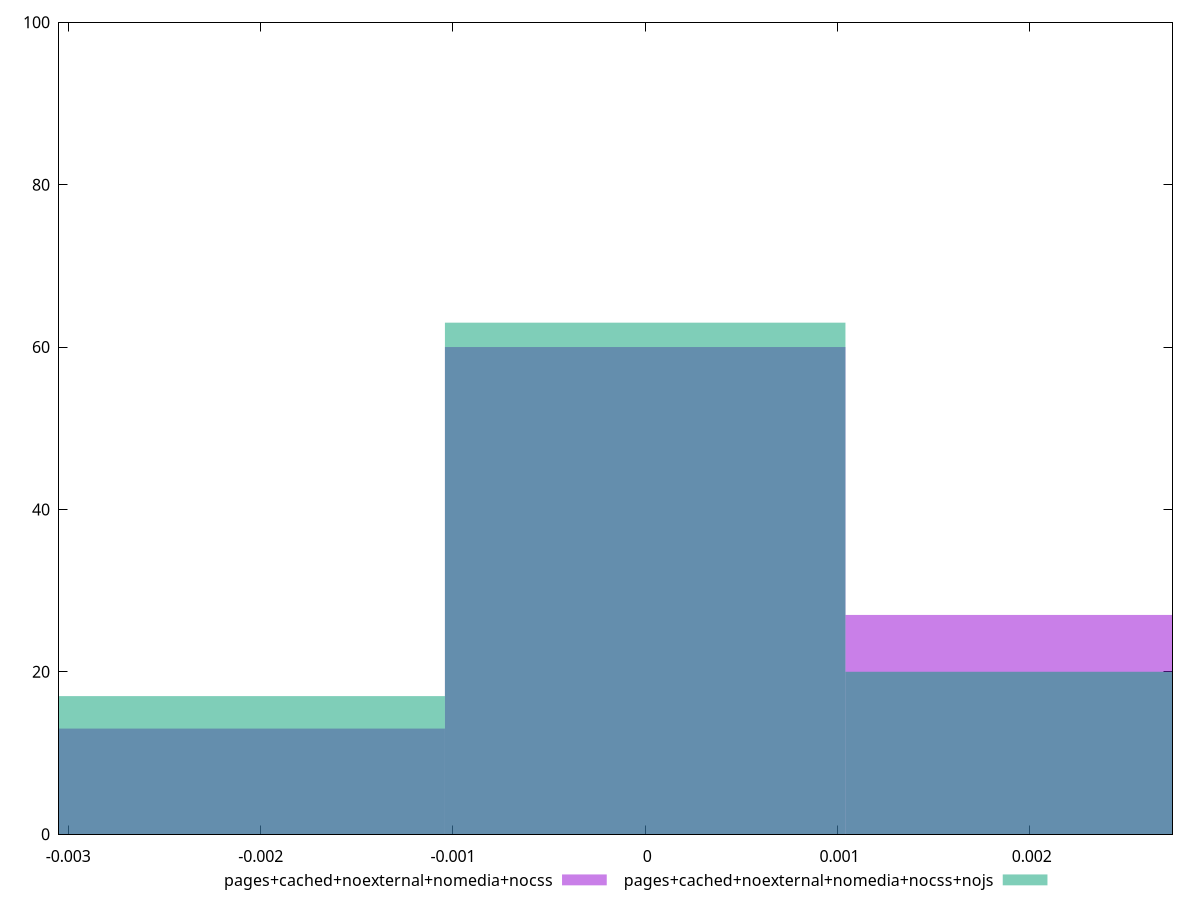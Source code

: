 reset

$pagesCachedNoexternalNomediaNocss <<EOF
0 60
0.0020829839299052124 27
-0.0020829839299052124 13
EOF

$pagesCachedNoexternalNomediaNocssNojs <<EOF
0 63
0.0020829839299052124 20
-0.0020829839299052124 17
EOF

set key outside below
set boxwidth 0.0020829839299052124
set xrange [-0.003048599837222304:0.002742461950465861]
set yrange [0:100]
set trange [0:100]
set style fill transparent solid 0.5 noborder
set terminal svg size 640, 500 enhanced background rgb 'white'
set output "reprap/meta/pScore-difference/comparison/histogram/4_vs_5.svg"

plot $pagesCachedNoexternalNomediaNocss title "pages+cached+noexternal+nomedia+nocss" with boxes, \
     $pagesCachedNoexternalNomediaNocssNojs title "pages+cached+noexternal+nomedia+nocss+nojs" with boxes

reset
